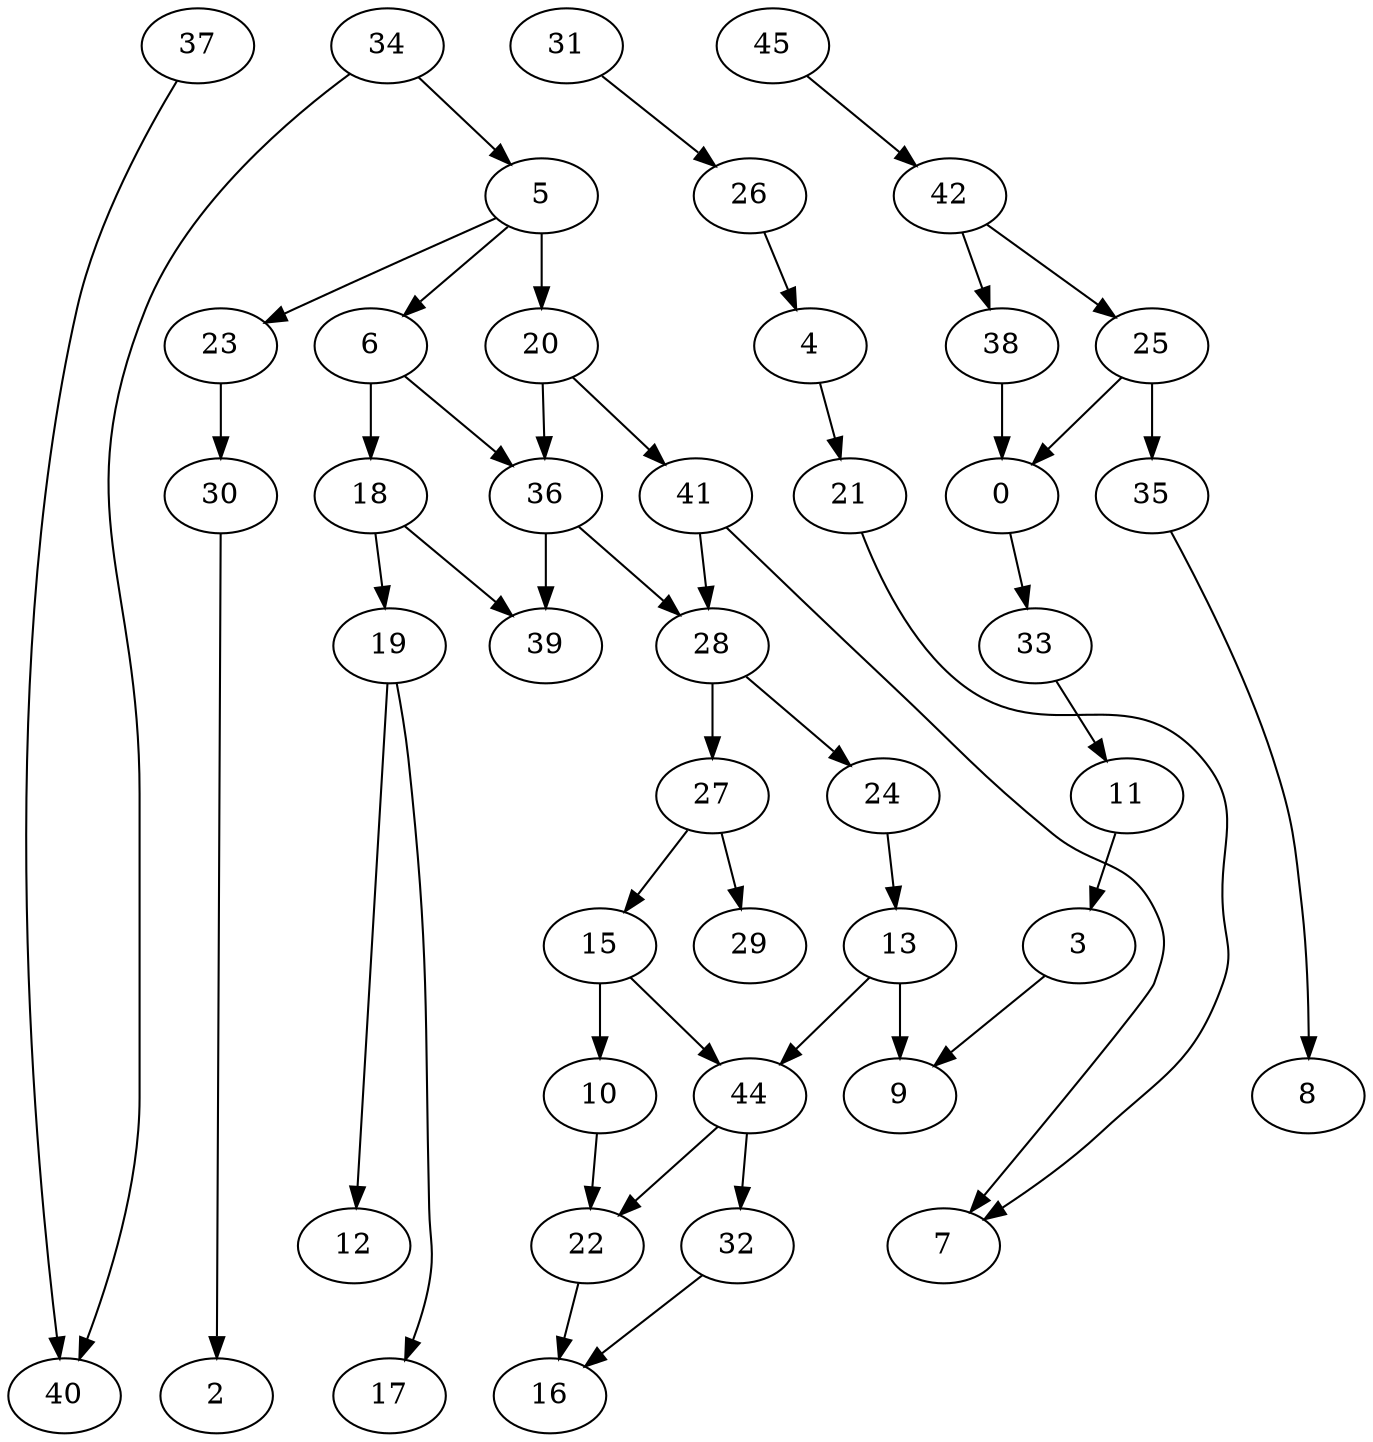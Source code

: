 digraph G {
    0;
    33;
    11;
    3;
    9;
    37;
    40;
    4;
    21;
    7;
    5;
    6;
    20;
    23;
    18;
    36;
    41;
    30;
    19;
    39;
    28;
    2;
    12;
    17;
    24;
    27;
    13;
    15;
    29;
    10;
    22;
    16;
    44;
    32;
    31;
    26;
    45;
    42;
    25;
    38;
    35;
    8;
    34;
    0 -> 33 [weight=0];
    33 -> 11 [weight=0];
    11 -> 3 [weight=0];
    3 -> 9 [weight=0];
    37 -> 40 [weight=0];
    4 -> 21 [weight=0];
    21 -> 7 [weight=0];
    5 -> 6 [weight=0];
    5 -> 20 [weight=2];
    5 -> 23 [weight=0];
    6 -> 18 [weight=0];
    6 -> 36 [weight=0];
    20 -> 36 [weight=0];
    20 -> 41 [weight=0];
    23 -> 30 [weight=0];
    18 -> 19 [weight=0];
    18 -> 39 [weight=0];
    36 -> 39 [weight=1];
    36 -> 28 [weight=0];
    41 -> 7 [weight=0];
    41 -> 28 [weight=0];
    30 -> 2 [weight=0];
    19 -> 12 [weight=0];
    19 -> 17 [weight=0];
    28 -> 24 [weight=0];
    28 -> 27 [weight=1];
    24 -> 13 [weight=0];
    27 -> 15 [weight=0];
    27 -> 29 [weight=0];
    13 -> 9 [weight=0];
    13 -> 44 [weight=0];
    15 -> 10 [weight=0];
    15 -> 44 [weight=0];
    10 -> 22 [weight=0];
    22 -> 16 [weight=0];
    44 -> 22 [weight=0];
    44 -> 32 [weight=0];
    32 -> 16 [weight=0];
    31 -> 26 [weight=0];
    26 -> 4 [weight=0];
    45 -> 42 [weight=0];
    42 -> 25 [weight=0];
    42 -> 38 [weight=0];
    25 -> 0 [weight=0];
    25 -> 35 [weight=0];
    38 -> 0 [weight=2];
    35 -> 8 [weight=0];
    34 -> 40 [weight=0];
    34 -> 5 [weight=0];
}
